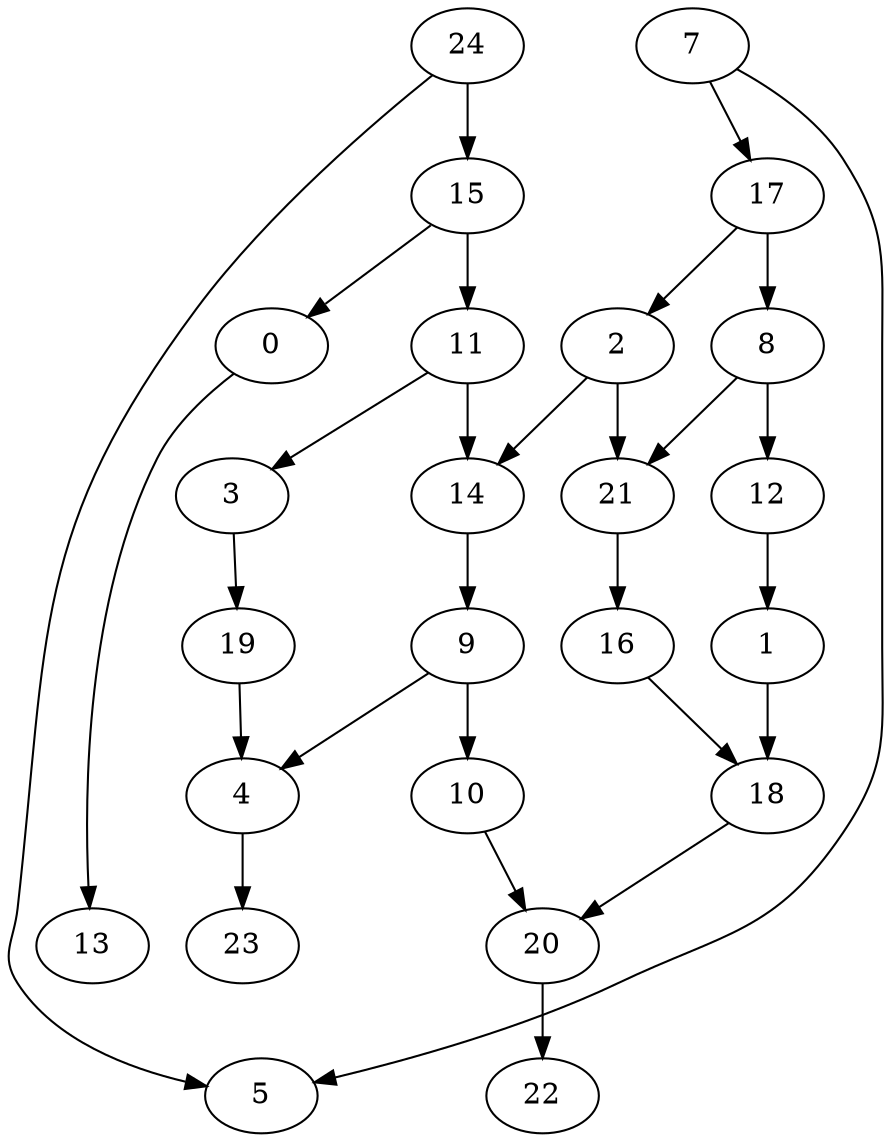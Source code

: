 digraph G {
    0;
    13;
    1;
    18;
    20;
    22;
    2;
    14;
    21;
    9;
    16;
    4;
    10;
    3;
    19;
    23;
    7;
    5;
    17;
    8;
    24;
    15;
    11;
    12;
    0 -> 13 [weight=0];
    1 -> 18 [weight=2];
    18 -> 20 [weight=0];
    20 -> 22 [weight=1];
    2 -> 14 [weight=0];
    2 -> 21 [weight=2];
    14 -> 9 [weight=0];
    21 -> 16 [weight=0];
    9 -> 4 [weight=0];
    9 -> 10 [weight=2];
    16 -> 18 [weight=0];
    4 -> 23 [weight=1];
    10 -> 20 [weight=0];
    3 -> 19 [weight=0];
    19 -> 4 [weight=0];
    7 -> 5 [weight=0];
    7 -> 17 [weight=0];
    17 -> 2 [weight=0];
    17 -> 8 [weight=2];
    8 -> 21 [weight=0];
    8 -> 12 [weight=0];
    24 -> 5 [weight=0];
    24 -> 15 [weight=1];
    15 -> 0 [weight=0];
    15 -> 11 [weight=1];
    11 -> 14 [weight=0];
    11 -> 3 [weight=0];
    12 -> 1 [weight=0];
}
